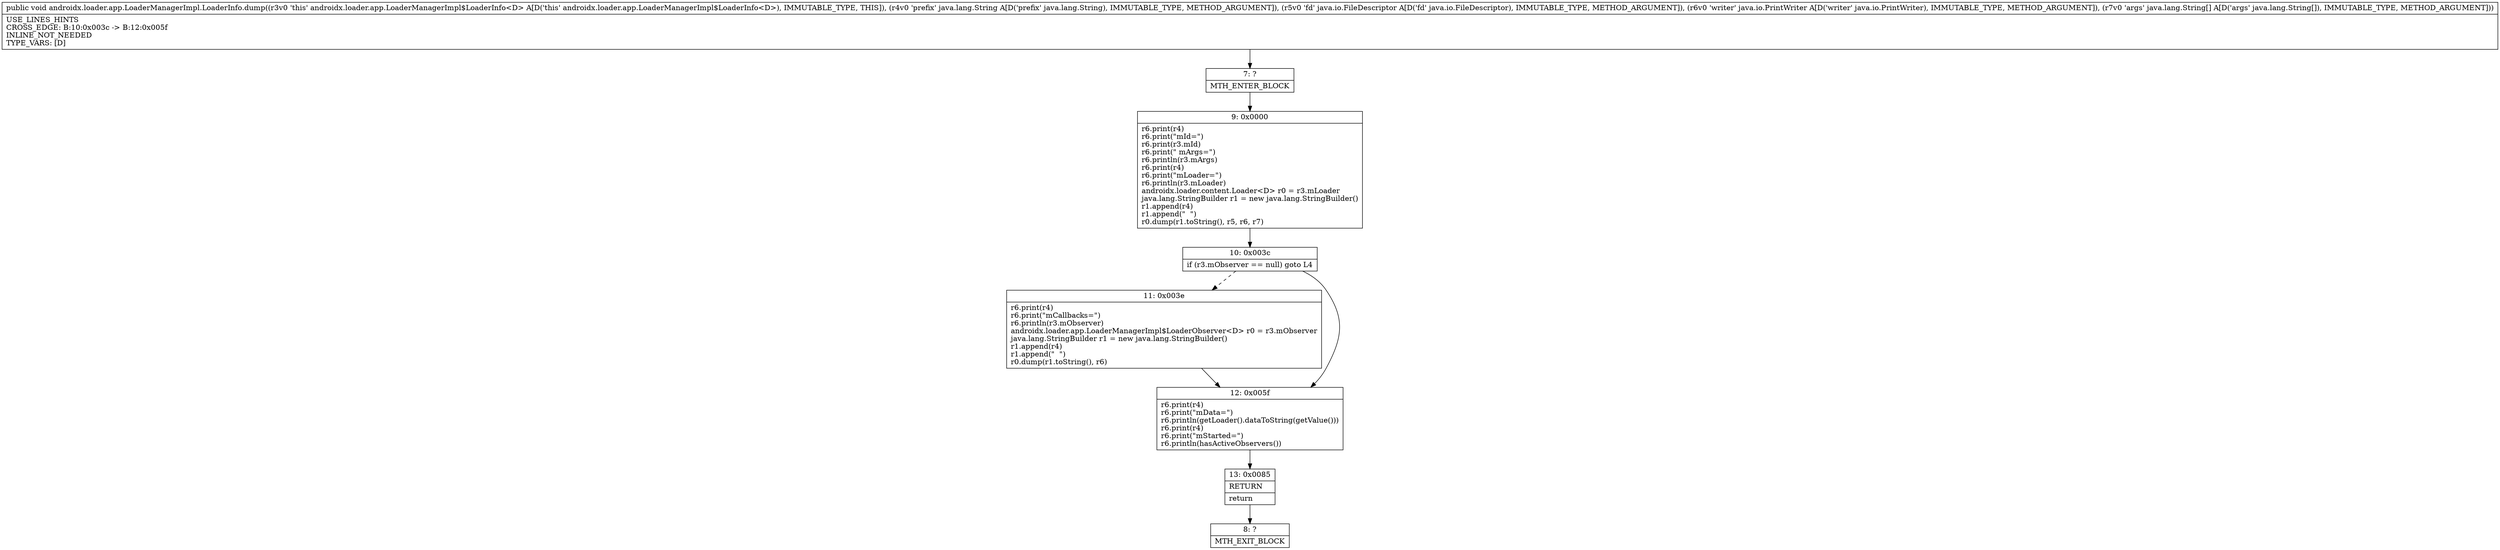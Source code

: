 digraph "CFG forandroidx.loader.app.LoaderManagerImpl.LoaderInfo.dump(Ljava\/lang\/String;Ljava\/io\/FileDescriptor;Ljava\/io\/PrintWriter;[Ljava\/lang\/String;)V" {
Node_7 [shape=record,label="{7\:\ ?|MTH_ENTER_BLOCK\l}"];
Node_9 [shape=record,label="{9\:\ 0x0000|r6.print(r4)\lr6.print(\"mId=\")\lr6.print(r3.mId)\lr6.print(\" mArgs=\")\lr6.println(r3.mArgs)\lr6.print(r4)\lr6.print(\"mLoader=\")\lr6.println(r3.mLoader)\landroidx.loader.content.Loader\<D\> r0 = r3.mLoader\ljava.lang.StringBuilder r1 = new java.lang.StringBuilder()\lr1.append(r4)\lr1.append(\"  \")\lr0.dump(r1.toString(), r5, r6, r7)\l}"];
Node_10 [shape=record,label="{10\:\ 0x003c|if (r3.mObserver == null) goto L4\l}"];
Node_11 [shape=record,label="{11\:\ 0x003e|r6.print(r4)\lr6.print(\"mCallbacks=\")\lr6.println(r3.mObserver)\landroidx.loader.app.LoaderManagerImpl$LoaderObserver\<D\> r0 = r3.mObserver\ljava.lang.StringBuilder r1 = new java.lang.StringBuilder()\lr1.append(r4)\lr1.append(\"  \")\lr0.dump(r1.toString(), r6)\l}"];
Node_12 [shape=record,label="{12\:\ 0x005f|r6.print(r4)\lr6.print(\"mData=\")\lr6.println(getLoader().dataToString(getValue()))\lr6.print(r4)\lr6.print(\"mStarted=\")\lr6.println(hasActiveObservers())\l}"];
Node_13 [shape=record,label="{13\:\ 0x0085|RETURN\l|return\l}"];
Node_8 [shape=record,label="{8\:\ ?|MTH_EXIT_BLOCK\l}"];
MethodNode[shape=record,label="{public void androidx.loader.app.LoaderManagerImpl.LoaderInfo.dump((r3v0 'this' androidx.loader.app.LoaderManagerImpl$LoaderInfo\<D\> A[D('this' androidx.loader.app.LoaderManagerImpl$LoaderInfo\<D\>), IMMUTABLE_TYPE, THIS]), (r4v0 'prefix' java.lang.String A[D('prefix' java.lang.String), IMMUTABLE_TYPE, METHOD_ARGUMENT]), (r5v0 'fd' java.io.FileDescriptor A[D('fd' java.io.FileDescriptor), IMMUTABLE_TYPE, METHOD_ARGUMENT]), (r6v0 'writer' java.io.PrintWriter A[D('writer' java.io.PrintWriter), IMMUTABLE_TYPE, METHOD_ARGUMENT]), (r7v0 'args' java.lang.String[] A[D('args' java.lang.String[]), IMMUTABLE_TYPE, METHOD_ARGUMENT]))  | USE_LINES_HINTS\lCROSS_EDGE: B:10:0x003c \-\> B:12:0x005f\lINLINE_NOT_NEEDED\lTYPE_VARS: [D]\l}"];
MethodNode -> Node_7;Node_7 -> Node_9;
Node_9 -> Node_10;
Node_10 -> Node_11[style=dashed];
Node_10 -> Node_12;
Node_11 -> Node_12;
Node_12 -> Node_13;
Node_13 -> Node_8;
}

